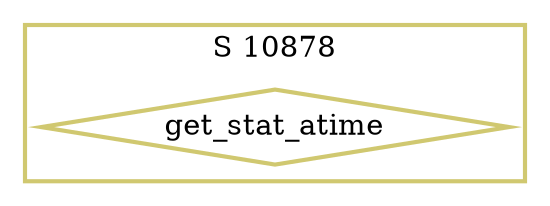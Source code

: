 digraph G {
  ratio=0.500000;
  "UV get_stat_atime (10878)" [shape=diamond, label="get_stat_atime",
                               color="#D0C870", style=bold];
  
  subgraph cluster_10878 { label="S 10878";
    color="#D0C870";
    style=bold;
    "UV get_stat_atime (10878)"; };
  
  
  }